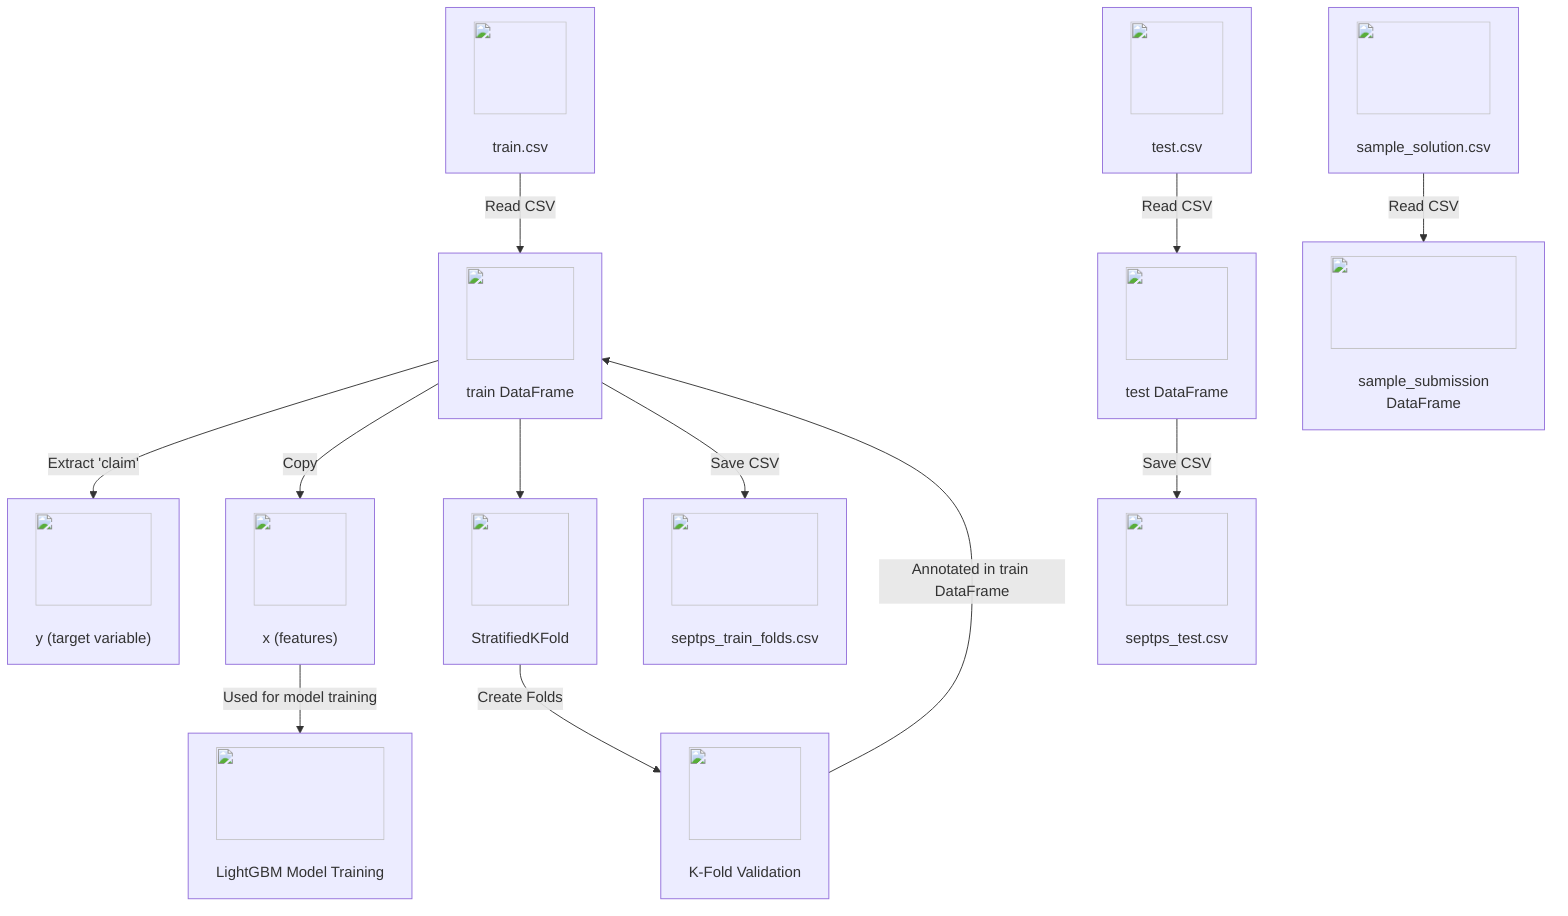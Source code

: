 flowchart TD
    %% Data Sources
    A["<img src='icons/file.svg' width=100 height=100/> <br/> train.csv"] -->|"Read CSV"| B["<img src='icons/table.svg' width=100 height=100/> <br/> train DataFrame"]
    C["<img src='icons/file.svg' width=100 height=100/> <br/> test.csv"] -->|"Read CSV"| D["<img src='icons/table.svg' width=100 height=100/> <br/> test DataFrame"]
    E["<img src='icons/file.svg' width=100 height=100/> <br/> sample_solution.csv"] -->|"Read CSV"| F["<img src='icons/table.svg' width=100 height=100/> <br/> sample_submission DataFrame"]

    %% Data Preparation
    B -->|"Extract 'claim'"| G["<img src='icons/column_split.svg' width=100 height=100/> <br/> y (target variable)"]
    B -->|"Copy"| H["<img src='icons/column_split.svg' width=100 height=100/> <br/> x (features)"]
    H -->|"Used for model training"| I["<img src='icons/brain.svg' width=100 height=100/> <br/> LightGBM Model Training"]

    %% KFold Preparation
    B --> J["<img src='icons/row_split.svg' width=100 height=100/> <br/> StratifiedKFold"]
    J -->|"Create Folds"| K["<img src='icons/row_split.svg' width=100 height=100/> <br/> K-Fold Validation"]
    K -->|"Annotated in train DataFrame"| B

    %% Saving Data
    B -->|"Save CSV"| L["<img src='icons/file.svg' width=100 height=100/> <br/> septps_train_folds.csv"]
    D -->|"Save CSV"| M["<img src='icons/file.svg' width=100 height=100/> <br/> septps_test.csv"]